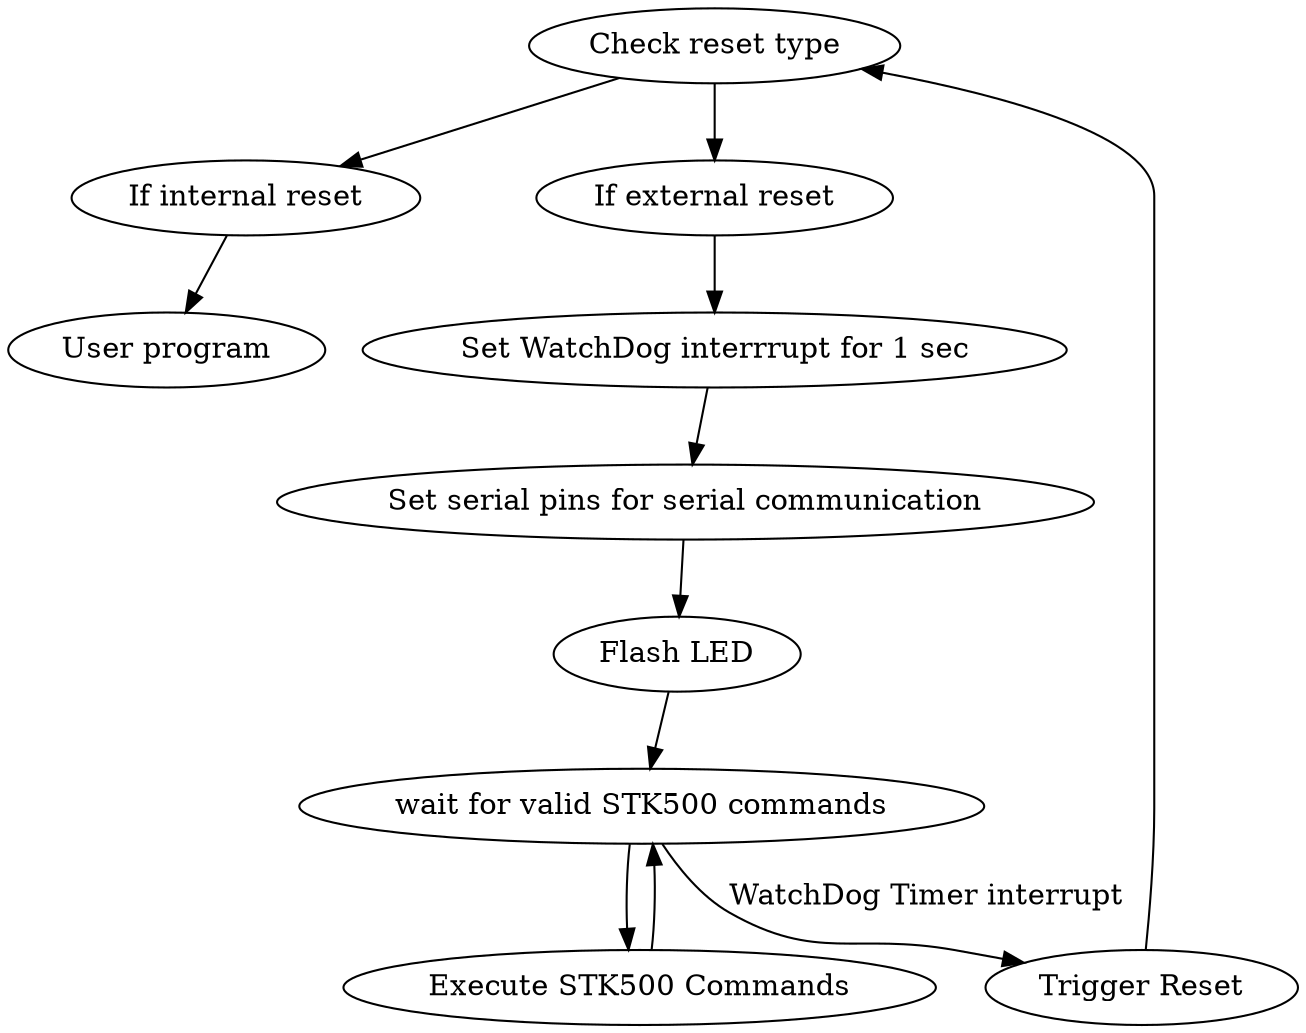 digraph {
	"Check reset type" -> "If internal reset";
	"If internal reset" -> "User program";
	"Check reset type" -> "If external reset";
	"If external reset" -> "Set WatchDog interrrupt for 1 sec";
	"Set WatchDog interrrupt for 1 sec" -> "Set serial pins for serial communication";
	"Set serial pins for serial communication" -> "Flash LED";
	"Flash LED" -> "wait for valid STK500 commands";
	"wait for valid STK500 commands" -> "Trigger Reset"[label="WatchDog Timer interrupt",weight="WatchDog Timer interrupt"];
	"Trigger Reset" -> "Check reset type";
	"wait for valid STK500 commands" -> "Execute STK500 Commands";
	"Execute STK500 Commands" -> "wait for valid STK500 commands";
}
